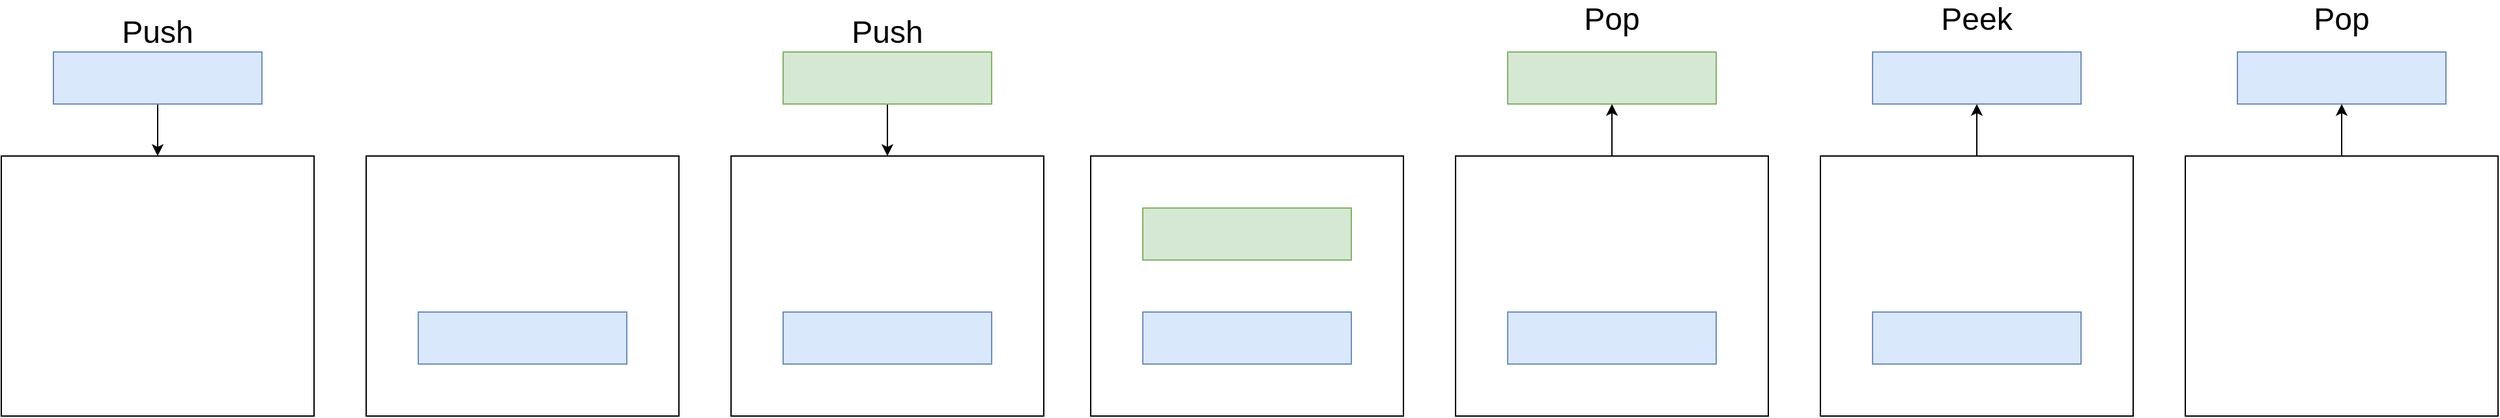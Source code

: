 <mxfile version="15.9.1" type="device"><diagram id="mhtkBzZA-Nh2b4P-KQFp" name="Page-1"><mxGraphModel dx="2197" dy="1079" grid="1" gridSize="10" guides="1" tooltips="1" connect="1" arrows="1" fold="1" page="1" pageScale="1" pageWidth="827" pageHeight="1169" math="0" shadow="0"><root><mxCell id="0"/><mxCell id="1" parent="0"/><mxCell id="CKgOFf9yVOFrEOS1E5gn-3" value="" style="rounded=0;whiteSpace=wrap;html=1;" vertex="1" parent="1"><mxGeometry x="14" y="120" width="240" height="200" as="geometry"/></mxCell><mxCell id="CKgOFf9yVOFrEOS1E5gn-34" style="edgeStyle=orthogonalEdgeStyle;rounded=0;orthogonalLoop=1;jettySize=auto;html=1;exitX=0.5;exitY=1;exitDx=0;exitDy=0;entryX=0.5;entryY=0;entryDx=0;entryDy=0;" edge="1" parent="1" source="CKgOFf9yVOFrEOS1E5gn-4" target="CKgOFf9yVOFrEOS1E5gn-3"><mxGeometry relative="1" as="geometry"/></mxCell><mxCell id="CKgOFf9yVOFrEOS1E5gn-4" value="" style="rounded=0;whiteSpace=wrap;html=1;fillColor=#dae8fc;strokeColor=#6c8ebf;" vertex="1" parent="1"><mxGeometry x="54" y="40" width="160" height="40" as="geometry"/></mxCell><mxCell id="CKgOFf9yVOFrEOS1E5gn-21" value="" style="rounded=0;whiteSpace=wrap;html=1;" vertex="1" parent="1"><mxGeometry x="294" y="120" width="240" height="200" as="geometry"/></mxCell><mxCell id="CKgOFf9yVOFrEOS1E5gn-22" value="" style="rounded=0;whiteSpace=wrap;html=1;fillColor=#dae8fc;strokeColor=#6c8ebf;" vertex="1" parent="1"><mxGeometry x="334" y="240" width="160" height="40" as="geometry"/></mxCell><mxCell id="CKgOFf9yVOFrEOS1E5gn-23" value="" style="rounded=0;whiteSpace=wrap;html=1;" vertex="1" parent="1"><mxGeometry x="574" y="120" width="240" height="200" as="geometry"/></mxCell><mxCell id="CKgOFf9yVOFrEOS1E5gn-35" style="edgeStyle=orthogonalEdgeStyle;rounded=0;orthogonalLoop=1;jettySize=auto;html=1;exitX=0.5;exitY=1;exitDx=0;exitDy=0;entryX=0.5;entryY=0;entryDx=0;entryDy=0;" edge="1" parent="1" source="CKgOFf9yVOFrEOS1E5gn-24" target="CKgOFf9yVOFrEOS1E5gn-23"><mxGeometry relative="1" as="geometry"/></mxCell><mxCell id="CKgOFf9yVOFrEOS1E5gn-24" value="" style="rounded=0;whiteSpace=wrap;html=1;fillColor=#d5e8d4;strokeColor=#82b366;" vertex="1" parent="1"><mxGeometry x="614" y="40" width="160" height="40" as="geometry"/></mxCell><mxCell id="CKgOFf9yVOFrEOS1E5gn-25" value="" style="rounded=0;whiteSpace=wrap;html=1;fillColor=#dae8fc;strokeColor=#6c8ebf;" vertex="1" parent="1"><mxGeometry x="614" y="240" width="160" height="40" as="geometry"/></mxCell><mxCell id="CKgOFf9yVOFrEOS1E5gn-26" value="" style="rounded=0;whiteSpace=wrap;html=1;" vertex="1" parent="1"><mxGeometry x="850" y="120" width="240" height="200" as="geometry"/></mxCell><mxCell id="CKgOFf9yVOFrEOS1E5gn-27" value="" style="rounded=0;whiteSpace=wrap;html=1;fillColor=#d5e8d4;strokeColor=#82b366;" vertex="1" parent="1"><mxGeometry x="890" y="160" width="160" height="40" as="geometry"/></mxCell><mxCell id="CKgOFf9yVOFrEOS1E5gn-28" value="" style="rounded=0;whiteSpace=wrap;html=1;fillColor=#dae8fc;strokeColor=#6c8ebf;" vertex="1" parent="1"><mxGeometry x="890" y="240" width="160" height="40" as="geometry"/></mxCell><mxCell id="CKgOFf9yVOFrEOS1E5gn-36" style="edgeStyle=orthogonalEdgeStyle;rounded=0;orthogonalLoop=1;jettySize=auto;html=1;exitX=0.5;exitY=0;exitDx=0;exitDy=0;entryX=0.5;entryY=1;entryDx=0;entryDy=0;" edge="1" parent="1" source="CKgOFf9yVOFrEOS1E5gn-29" target="CKgOFf9yVOFrEOS1E5gn-30"><mxGeometry relative="1" as="geometry"/></mxCell><mxCell id="CKgOFf9yVOFrEOS1E5gn-29" value="" style="rounded=0;whiteSpace=wrap;html=1;" vertex="1" parent="1"><mxGeometry x="1130" y="120" width="240" height="200" as="geometry"/></mxCell><mxCell id="CKgOFf9yVOFrEOS1E5gn-30" value="" style="rounded=0;whiteSpace=wrap;html=1;fillColor=#d5e8d4;strokeColor=#82b366;" vertex="1" parent="1"><mxGeometry x="1170" y="40" width="160" height="40" as="geometry"/></mxCell><mxCell id="CKgOFf9yVOFrEOS1E5gn-31" value="" style="rounded=0;whiteSpace=wrap;html=1;fillColor=#dae8fc;strokeColor=#6c8ebf;" vertex="1" parent="1"><mxGeometry x="1170" y="240" width="160" height="40" as="geometry"/></mxCell><mxCell id="CKgOFf9yVOFrEOS1E5gn-37" style="edgeStyle=orthogonalEdgeStyle;rounded=0;orthogonalLoop=1;jettySize=auto;html=1;exitX=0.5;exitY=0;exitDx=0;exitDy=0;entryX=0.5;entryY=1;entryDx=0;entryDy=0;" edge="1" parent="1" source="CKgOFf9yVOFrEOS1E5gn-32" target="CKgOFf9yVOFrEOS1E5gn-33"><mxGeometry relative="1" as="geometry"/></mxCell><mxCell id="CKgOFf9yVOFrEOS1E5gn-32" value="" style="rounded=0;whiteSpace=wrap;html=1;" vertex="1" parent="1"><mxGeometry x="1410" y="120" width="240" height="200" as="geometry"/></mxCell><mxCell id="CKgOFf9yVOFrEOS1E5gn-33" value="" style="rounded=0;whiteSpace=wrap;html=1;fillColor=#dae8fc;strokeColor=#6c8ebf;" vertex="1" parent="1"><mxGeometry x="1450" y="40" width="160" height="40" as="geometry"/></mxCell><mxCell id="CKgOFf9yVOFrEOS1E5gn-39" value="Push" style="text;html=1;strokeColor=none;fillColor=none;align=center;verticalAlign=middle;whiteSpace=wrap;rounded=0;fontSize=24;" vertex="1" parent="1"><mxGeometry x="104" y="10" width="60" height="30" as="geometry"/></mxCell><mxCell id="CKgOFf9yVOFrEOS1E5gn-40" value="Push" style="text;html=1;strokeColor=none;fillColor=none;align=center;verticalAlign=middle;whiteSpace=wrap;rounded=0;fontSize=24;" vertex="1" parent="1"><mxGeometry x="664" y="10" width="60" height="30" as="geometry"/></mxCell><mxCell id="CKgOFf9yVOFrEOS1E5gn-41" value="Pop" style="text;html=1;strokeColor=none;fillColor=none;align=center;verticalAlign=middle;whiteSpace=wrap;rounded=0;fontSize=24;" vertex="1" parent="1"><mxGeometry x="1220" width="60" height="30" as="geometry"/></mxCell><mxCell id="CKgOFf9yVOFrEOS1E5gn-42" value="" style="rounded=0;whiteSpace=wrap;html=1;fillColor=#dae8fc;strokeColor=#6c8ebf;" vertex="1" parent="1"><mxGeometry x="1450" y="240" width="160" height="40" as="geometry"/></mxCell><mxCell id="CKgOFf9yVOFrEOS1E5gn-43" value="Peek" style="text;html=1;strokeColor=none;fillColor=none;align=center;verticalAlign=middle;whiteSpace=wrap;rounded=0;fontSize=24;" vertex="1" parent="1"><mxGeometry x="1500" width="60" height="30" as="geometry"/></mxCell><mxCell id="CKgOFf9yVOFrEOS1E5gn-44" style="edgeStyle=orthogonalEdgeStyle;rounded=0;orthogonalLoop=1;jettySize=auto;html=1;exitX=0.5;exitY=0;exitDx=0;exitDy=0;entryX=0.5;entryY=1;entryDx=0;entryDy=0;" edge="1" parent="1" source="CKgOFf9yVOFrEOS1E5gn-45" target="CKgOFf9yVOFrEOS1E5gn-46"><mxGeometry relative="1" as="geometry"/></mxCell><mxCell id="CKgOFf9yVOFrEOS1E5gn-45" value="" style="rounded=0;whiteSpace=wrap;html=1;" vertex="1" parent="1"><mxGeometry x="1690" y="120" width="240" height="200" as="geometry"/></mxCell><mxCell id="CKgOFf9yVOFrEOS1E5gn-46" value="" style="rounded=0;whiteSpace=wrap;html=1;fillColor=#dae8fc;strokeColor=#6c8ebf;" vertex="1" parent="1"><mxGeometry x="1730" y="40" width="160" height="40" as="geometry"/></mxCell><mxCell id="CKgOFf9yVOFrEOS1E5gn-48" value="Pop" style="text;html=1;strokeColor=none;fillColor=none;align=center;verticalAlign=middle;whiteSpace=wrap;rounded=0;fontSize=24;" vertex="1" parent="1"><mxGeometry x="1780" width="60" height="30" as="geometry"/></mxCell></root></mxGraphModel></diagram></mxfile>